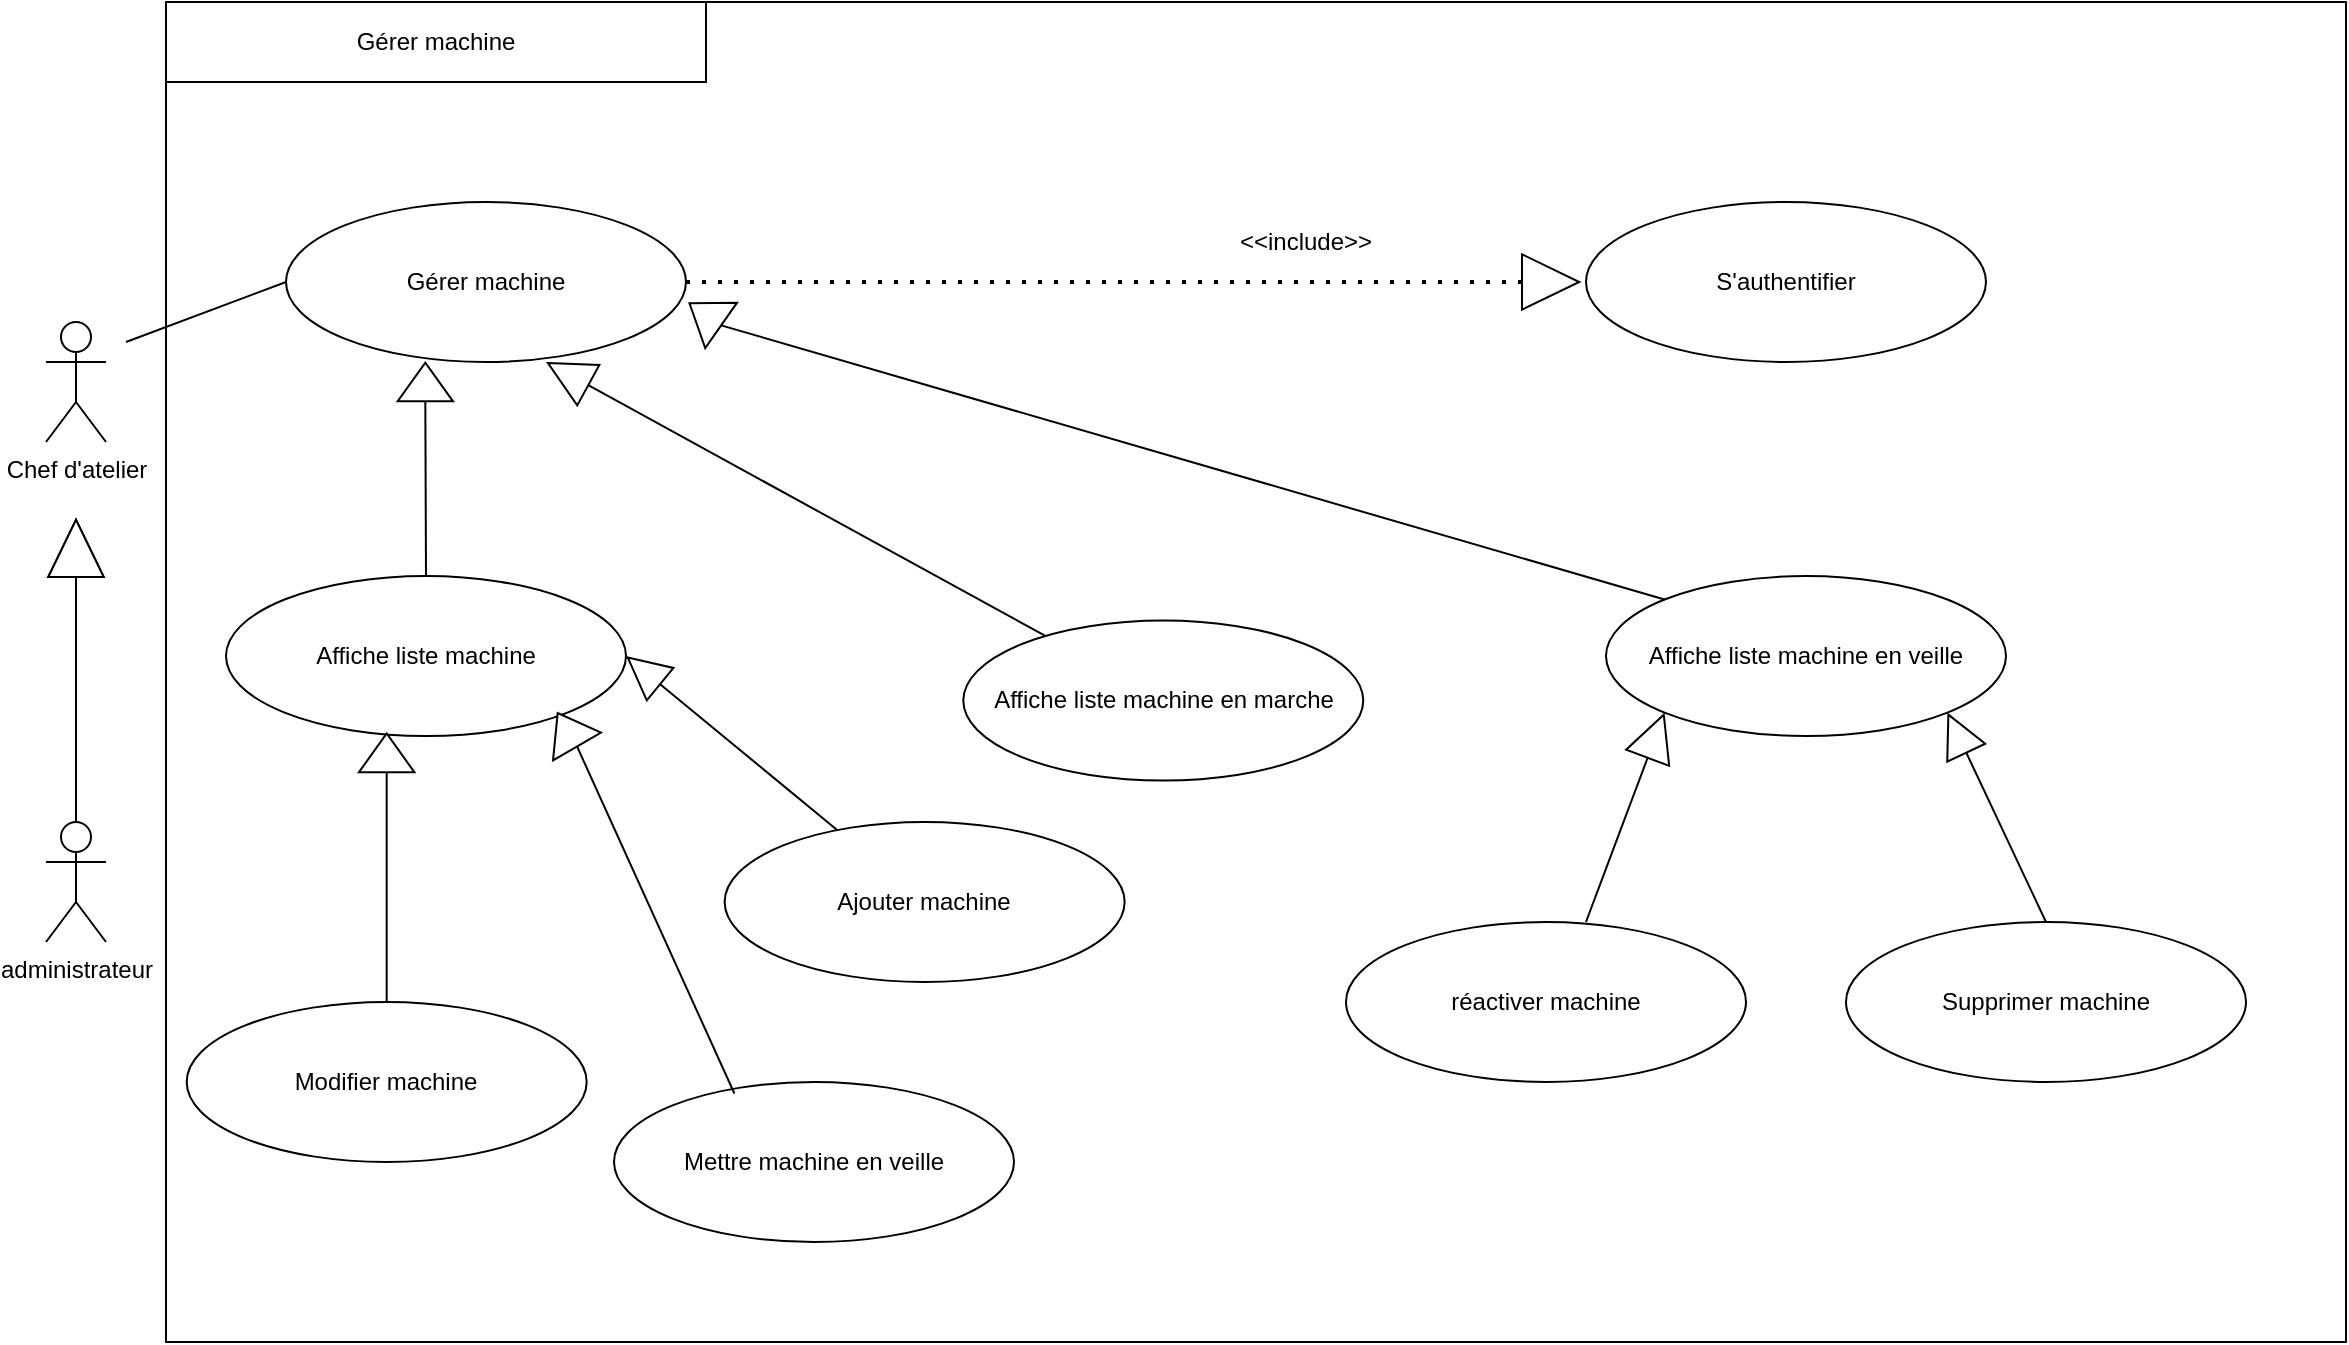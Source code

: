 <mxfile version="21.3.7" type="gitlab">
  <diagram name="Page-1" id="ZBr2NeBwEve-6yp4rQt4">
    <mxGraphModel dx="1379" dy="788" grid="1" gridSize="10" guides="1" tooltips="1" connect="1" arrows="1" fold="1" page="1" pageScale="1" pageWidth="827" pageHeight="1169" math="0" shadow="0">
      <root>
        <mxCell id="0" />
        <mxCell id="1" parent="0" />
        <mxCell id="13F9OCscxFKruI6o0NbP-1" value="" style="rounded=0;whiteSpace=wrap;html=1;" parent="1" vertex="1">
          <mxGeometry x="120" y="150" width="1090" height="670" as="geometry" />
        </mxCell>
        <mxCell id="FOdYkTecCOvwK7rrkMjk-69" value="Chef d&#39;atelier" style="shape=umlActor;verticalLabelPosition=bottom;verticalAlign=top;html=1;outlineConnect=0;" parent="1" vertex="1">
          <mxGeometry x="60" y="310" width="30" height="60" as="geometry" />
        </mxCell>
        <mxCell id="FOdYkTecCOvwK7rrkMjk-70" value="administrateur" style="shape=umlActor;verticalLabelPosition=bottom;verticalAlign=top;html=1;outlineConnect=0;" parent="1" vertex="1">
          <mxGeometry x="60" y="560" width="30" height="60" as="geometry" />
        </mxCell>
        <mxCell id="FOdYkTecCOvwK7rrkMjk-71" value="Gérer machine" style="ellipse;whiteSpace=wrap;html=1;" parent="1" vertex="1">
          <mxGeometry x="180" y="250" width="200" height="80" as="geometry" />
        </mxCell>
        <mxCell id="FOdYkTecCOvwK7rrkMjk-72" value="" style="endArrow=none;html=1;rounded=0;entryX=0;entryY=0.5;entryDx=0;entryDy=0;" parent="1" target="FOdYkTecCOvwK7rrkMjk-71" edge="1">
          <mxGeometry width="50" height="50" relative="1" as="geometry">
            <mxPoint x="100" y="320" as="sourcePoint" />
            <mxPoint x="560" y="590" as="targetPoint" />
          </mxGeometry>
        </mxCell>
        <mxCell id="FOdYkTecCOvwK7rrkMjk-73" value="S&#39;authentifier" style="ellipse;whiteSpace=wrap;html=1;" parent="1" vertex="1">
          <mxGeometry x="830" y="250" width="200" height="80" as="geometry" />
        </mxCell>
        <mxCell id="FOdYkTecCOvwK7rrkMjk-74" style="rounded=0;orthogonalLoop=1;jettySize=auto;html=1;entryX=1;entryY=0.5;entryDx=0;entryDy=0;endArrow=block;endFill=0;endSize=20;" parent="1" source="FOdYkTecCOvwK7rrkMjk-75" target="FOdYkTecCOvwK7rrkMjk-76" edge="1">
          <mxGeometry relative="1" as="geometry" />
        </mxCell>
        <mxCell id="FOdYkTecCOvwK7rrkMjk-75" value="Ajouter machine" style="ellipse;whiteSpace=wrap;html=1;" parent="1" vertex="1">
          <mxGeometry x="399.32" y="560.0" width="200" height="80" as="geometry" />
        </mxCell>
        <mxCell id="FOdYkTecCOvwK7rrkMjk-76" value="Affiche liste machine" style="ellipse;whiteSpace=wrap;html=1;" parent="1" vertex="1">
          <mxGeometry x="150" y="437.02" width="200" height="80" as="geometry" />
        </mxCell>
        <mxCell id="FOdYkTecCOvwK7rrkMjk-77" value="" style="triangle;whiteSpace=wrap;html=1;rotation=-90;" parent="1" vertex="1">
          <mxGeometry x="60.68" y="409.31" width="28.64" height="27.71" as="geometry" />
        </mxCell>
        <mxCell id="FOdYkTecCOvwK7rrkMjk-78" value="" style="endArrow=none;html=1;rounded=0;exitX=0.5;exitY=0;exitDx=0;exitDy=0;exitPerimeter=0;entryX=0;entryY=0.5;entryDx=0;entryDy=0;" parent="1" source="FOdYkTecCOvwK7rrkMjk-70" target="FOdYkTecCOvwK7rrkMjk-77" edge="1">
          <mxGeometry width="50" height="50" relative="1" as="geometry">
            <mxPoint x="460" y="470" as="sourcePoint" />
            <mxPoint x="510" y="420" as="targetPoint" />
          </mxGeometry>
        </mxCell>
        <mxCell id="FOdYkTecCOvwK7rrkMjk-79" value="" style="triangle;whiteSpace=wrap;html=1;rotation=-90;" parent="1" vertex="1">
          <mxGeometry x="60.68" y="409.31" width="28.64" height="27.71" as="geometry" />
        </mxCell>
        <mxCell id="FOdYkTecCOvwK7rrkMjk-80" value="" style="triangle;whiteSpace=wrap;html=1;rotation=-90;" parent="1" vertex="1">
          <mxGeometry x="240" y="326.15" width="19.32" height="27.71" as="geometry" />
        </mxCell>
        <mxCell id="FOdYkTecCOvwK7rrkMjk-81" value="" style="triangle;whiteSpace=wrap;html=1;rotation=-145;" parent="1" vertex="1">
          <mxGeometry x="380" y="292.29" width="19.32" height="27.71" as="geometry" />
        </mxCell>
        <mxCell id="FOdYkTecCOvwK7rrkMjk-82" value="" style="endArrow=none;html=1;rounded=0;exitX=0.5;exitY=0;exitDx=0;exitDy=0;entryX=0;entryY=0.5;entryDx=0;entryDy=0;" parent="1" source="FOdYkTecCOvwK7rrkMjk-76" target="FOdYkTecCOvwK7rrkMjk-80" edge="1">
          <mxGeometry width="50" height="50" relative="1" as="geometry">
            <mxPoint x="510" y="530" as="sourcePoint" />
            <mxPoint x="560" y="480" as="targetPoint" />
          </mxGeometry>
        </mxCell>
        <mxCell id="FOdYkTecCOvwK7rrkMjk-83" value="Mettre machine en veille" style="ellipse;whiteSpace=wrap;html=1;" parent="1" vertex="1">
          <mxGeometry x="344" y="690" width="200" height="80" as="geometry" />
        </mxCell>
        <mxCell id="FOdYkTecCOvwK7rrkMjk-84" value="Modifier machine" style="ellipse;whiteSpace=wrap;html=1;" parent="1" vertex="1">
          <mxGeometry x="130.34" y="650" width="200" height="80" as="geometry" />
        </mxCell>
        <mxCell id="FOdYkTecCOvwK7rrkMjk-85" value="" style="endArrow=none;dashed=1;html=1;dashPattern=1 3;strokeWidth=2;rounded=0;exitX=1;exitY=0.5;exitDx=0;exitDy=0;entryX=0;entryY=0.5;entryDx=0;entryDy=0;" parent="1" source="FOdYkTecCOvwK7rrkMjk-71" target="FOdYkTecCOvwK7rrkMjk-86" edge="1">
          <mxGeometry width="50" height="50" relative="1" as="geometry">
            <mxPoint x="510" y="530" as="sourcePoint" />
            <mxPoint x="560" y="480" as="targetPoint" />
          </mxGeometry>
        </mxCell>
        <mxCell id="FOdYkTecCOvwK7rrkMjk-86" value="" style="triangle;whiteSpace=wrap;html=1;rotation=0;" parent="1" vertex="1">
          <mxGeometry x="798" y="276.14" width="28.64" height="27.71" as="geometry" />
        </mxCell>
        <mxCell id="FOdYkTecCOvwK7rrkMjk-87" value="&amp;lt;&amp;lt;include&amp;gt;&amp;gt;" style="text;html=1;strokeColor=none;fillColor=none;align=center;verticalAlign=middle;whiteSpace=wrap;rounded=0;" parent="1" vertex="1">
          <mxGeometry x="670" y="260" width="40" height="20" as="geometry" />
        </mxCell>
        <mxCell id="FOdYkTecCOvwK7rrkMjk-88" value="" style="triangle;whiteSpace=wrap;html=1;rotation=-120;" parent="1" vertex="1">
          <mxGeometry x="311.02" y="500" width="19.32" height="27.71" as="geometry" />
        </mxCell>
        <mxCell id="FOdYkTecCOvwK7rrkMjk-89" value="" style="triangle;whiteSpace=wrap;html=1;rotation=-90;" parent="1" vertex="1">
          <mxGeometry x="220.68" y="511.56" width="19.32" height="27.71" as="geometry" />
        </mxCell>
        <mxCell id="FOdYkTecCOvwK7rrkMjk-90" value="" style="endArrow=none;html=1;rounded=0;entryX=0;entryY=0.5;entryDx=0;entryDy=0;exitX=0.301;exitY=0.072;exitDx=0;exitDy=0;exitPerimeter=0;" parent="1" source="FOdYkTecCOvwK7rrkMjk-83" target="FOdYkTecCOvwK7rrkMjk-88" edge="1">
          <mxGeometry width="50" height="50" relative="1" as="geometry">
            <mxPoint x="510" y="740" as="sourcePoint" />
            <mxPoint x="560" y="690" as="targetPoint" />
          </mxGeometry>
        </mxCell>
        <mxCell id="FOdYkTecCOvwK7rrkMjk-91" value="" style="endArrow=none;html=1;rounded=0;entryX=0;entryY=0.5;entryDx=0;entryDy=0;exitX=0.5;exitY=0;exitDx=0;exitDy=0;" parent="1" source="FOdYkTecCOvwK7rrkMjk-84" target="FOdYkTecCOvwK7rrkMjk-89" edge="1">
          <mxGeometry width="50" height="50" relative="1" as="geometry">
            <mxPoint x="490" y="726" as="sourcePoint" />
            <mxPoint x="395" y="633" as="targetPoint" />
          </mxGeometry>
        </mxCell>
        <mxCell id="FOdYkTecCOvwK7rrkMjk-92" value="Gérer machine" style="rounded=0;whiteSpace=wrap;html=1;" parent="1" vertex="1">
          <mxGeometry x="120" y="150.0" width="270" height="40" as="geometry" />
        </mxCell>
        <mxCell id="FOdYkTecCOvwK7rrkMjk-93" value="Affiche liste machine en veille" style="ellipse;whiteSpace=wrap;html=1;" parent="1" vertex="1">
          <mxGeometry x="840" y="437.02" width="200" height="80" as="geometry" />
        </mxCell>
        <mxCell id="FOdYkTecCOvwK7rrkMjk-94" value="réactiver machine" style="ellipse;whiteSpace=wrap;html=1;" parent="1" vertex="1">
          <mxGeometry x="710.0" y="610" width="200" height="80" as="geometry" />
        </mxCell>
        <mxCell id="FOdYkTecCOvwK7rrkMjk-95" value="" style="endArrow=none;html=1;rounded=0;entryX=0;entryY=0.5;entryDx=0;entryDy=0;exitX=0;exitY=0;exitDx=0;exitDy=0;" parent="1" source="FOdYkTecCOvwK7rrkMjk-93" target="FOdYkTecCOvwK7rrkMjk-81" edge="1">
          <mxGeometry width="50" height="50" relative="1" as="geometry">
            <mxPoint x="614" y="447" as="sourcePoint" />
            <mxPoint x="458" y="353" as="targetPoint" />
          </mxGeometry>
        </mxCell>
        <mxCell id="FOdYkTecCOvwK7rrkMjk-96" value="Supprimer machine" style="ellipse;whiteSpace=wrap;html=1;" parent="1" vertex="1">
          <mxGeometry x="960.0" y="610" width="200" height="80" as="geometry" />
        </mxCell>
        <mxCell id="FOdYkTecCOvwK7rrkMjk-97" style="rounded=0;orthogonalLoop=1;jettySize=auto;html=1;endArrow=block;endFill=0;endSize=22;" parent="1" source="FOdYkTecCOvwK7rrkMjk-98" edge="1">
          <mxGeometry relative="1" as="geometry">
            <mxPoint x="310" y="330" as="targetPoint" />
          </mxGeometry>
        </mxCell>
        <mxCell id="FOdYkTecCOvwK7rrkMjk-98" value="Affiche liste machine en marche" style="ellipse;whiteSpace=wrap;html=1;" parent="1" vertex="1">
          <mxGeometry x="518.64" y="459.27" width="200" height="80" as="geometry" />
        </mxCell>
        <mxCell id="FOdYkTecCOvwK7rrkMjk-99" style="rounded=0;orthogonalLoop=1;jettySize=auto;html=1;entryX=1;entryY=1;entryDx=0;entryDy=0;endArrow=block;endFill=0;endSize=20;exitX=0.5;exitY=0;exitDx=0;exitDy=0;" parent="1" source="FOdYkTecCOvwK7rrkMjk-96" target="FOdYkTecCOvwK7rrkMjk-93" edge="1">
          <mxGeometry relative="1" as="geometry">
            <mxPoint x="465" y="574" as="sourcePoint" />
            <mxPoint x="360" y="487" as="targetPoint" />
          </mxGeometry>
        </mxCell>
        <mxCell id="FOdYkTecCOvwK7rrkMjk-100" style="rounded=0;orthogonalLoop=1;jettySize=auto;html=1;entryX=0;entryY=1;entryDx=0;entryDy=0;endArrow=block;endFill=0;endSize=22;" parent="1" target="FOdYkTecCOvwK7rrkMjk-93" edge="1">
          <mxGeometry relative="1" as="geometry">
            <mxPoint x="830" y="610" as="sourcePoint" />
            <mxPoint x="370" y="497" as="targetPoint" />
          </mxGeometry>
        </mxCell>
      </root>
    </mxGraphModel>
  </diagram>
</mxfile>
